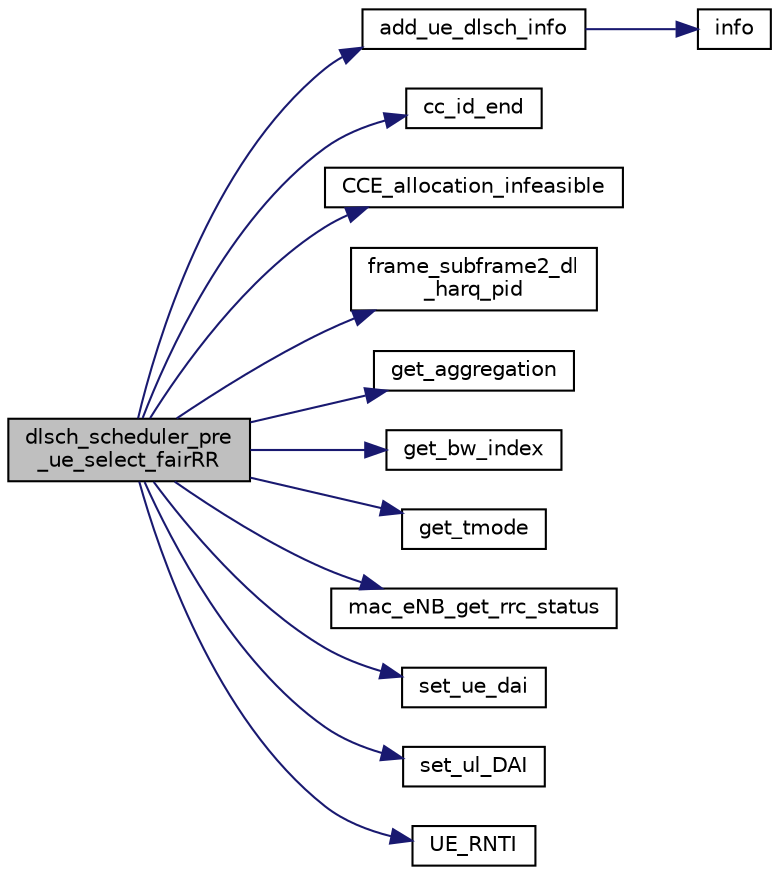 digraph "dlsch_scheduler_pre_ue_select_fairRR"
{
 // LATEX_PDF_SIZE
  edge [fontname="Helvetica",fontsize="10",labelfontname="Helvetica",labelfontsize="10"];
  node [fontname="Helvetica",fontsize="10",shape=record];
  rankdir="LR";
  Node1 [label="dlsch_scheduler_pre\l_ue_select_fairRR",height=0.2,width=0.4,color="black", fillcolor="grey75", style="filled", fontcolor="black",tooltip=" "];
  Node1 -> Node2 [color="midnightblue",fontsize="10",style="solid",fontname="Helvetica"];
  Node2 [label="add_ue_dlsch_info",height=0.2,width=0.4,color="black", fillcolor="white", style="filled",URL="$group____mac.html#gab107ac7f647bdd51985ad27d091e405b",tooltip=" "];
  Node2 -> Node3 [color="midnightblue",fontsize="10",style="solid",fontname="Helvetica"];
  Node3 [label="info",height=0.2,width=0.4,color="black", fillcolor="white", style="filled",URL="$cli_8h.html#ae2e88415bbde5c6d1950043ee63edbe1",tooltip=" "];
  Node1 -> Node4 [color="midnightblue",fontsize="10",style="solid",fontname="Helvetica"];
  Node4 [label="cc_id_end",height=0.2,width=0.4,color="black", fillcolor="white", style="filled",URL="$eNB__scheduler__fairRR_8c.html#ae4768777de95df62e7fc09d3f6415c96",tooltip=" "];
  Node1 -> Node5 [color="midnightblue",fontsize="10",style="solid",fontname="Helvetica"];
  Node5 [label="CCE_allocation_infeasible",height=0.2,width=0.4,color="black", fillcolor="white", style="filled",URL="$group____mac.html#ga08091f59e46cc6cbe9eac747d19517e6",tooltip=" "];
  Node1 -> Node6 [color="midnightblue",fontsize="10",style="solid",fontname="Helvetica"];
  Node6 [label="frame_subframe2_dl\l_harq_pid",height=0.2,width=0.4,color="black", fillcolor="white", style="filled",URL="$group____mac.html#gad421ff52ee235a9a7990dccc2905b658",tooltip=" "];
  Node1 -> Node7 [color="midnightblue",fontsize="10",style="solid",fontname="Helvetica"];
  Node7 [label="get_aggregation",height=0.2,width=0.4,color="black", fillcolor="white", style="filled",URL="$group____mac.html#ga4c2fbdb0dfe9c6eb3eea73322800e767",tooltip=" "];
  Node1 -> Node8 [color="midnightblue",fontsize="10",style="solid",fontname="Helvetica"];
  Node8 [label="get_bw_index",height=0.2,width=0.4,color="black", fillcolor="white", style="filled",URL="$group____mac.html#ga90192a5bf0a35e59da30cc67f2d17d33",tooltip=" "];
  Node1 -> Node9 [color="midnightblue",fontsize="10",style="solid",fontname="Helvetica"];
  Node9 [label="get_tmode",height=0.2,width=0.4,color="black", fillcolor="white", style="filled",URL="$group____mac.html#gabda3f675c9ac309af6cc662ef486752a",tooltip=" "];
  Node1 -> Node10 [color="midnightblue",fontsize="10",style="solid",fontname="Helvetica"];
  Node10 [label="mac_eNB_get_rrc_status",height=0.2,width=0.4,color="black", fillcolor="white", style="filled",URL="$group____rrc.html#ga924d14199b132512e86d4fec21b50253",tooltip=" "];
  Node1 -> Node11 [color="midnightblue",fontsize="10",style="solid",fontname="Helvetica"];
  Node11 [label="set_ue_dai",height=0.2,width=0.4,color="black", fillcolor="white", style="filled",URL="$group____mac.html#ga22d113195dd2ae88e12310025616b27c",tooltip=" "];
  Node1 -> Node12 [color="midnightblue",fontsize="10",style="solid",fontname="Helvetica"];
  Node12 [label="set_ul_DAI",height=0.2,width=0.4,color="black", fillcolor="white", style="filled",URL="$group____mac.html#gab7eb1d320460aaf3f2b670b4d67c0250",tooltip=" "];
  Node1 -> Node13 [color="midnightblue",fontsize="10",style="solid",fontname="Helvetica"];
  Node13 [label="UE_RNTI",height=0.2,width=0.4,color="black", fillcolor="white", style="filled",URL="$group____mac.html#gab1357b72b8008581c108de6f662a3ca8",tooltip=" "];
}
